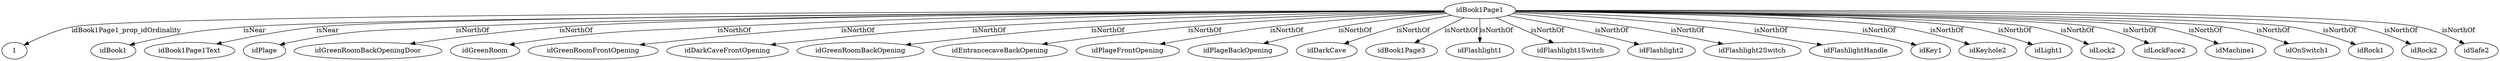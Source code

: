 strict digraph  {
idBook1Page1 [node_type=entity_node];
1 [node_type=property_node];
idBook1 [node_type=entity_node];
idBook1Page1Text [node_type=entity_node];
idPlage [node_type=entity_node];
idGreenRoomBackOpeningDoor [node_type=entity_node];
idGreenRoom [node_type=entity_node];
idGreenRoomFrontOpening [node_type=entity_node];
idDarkCaveFrontOpening [node_type=entity_node];
idGreenRoomBackOpening [node_type=entity_node];
idEntrancecaveBackOpening [node_type=entity_node];
idPlageFrontOpening [node_type=entity_node];
idPlageBackOpening [node_type=entity_node];
idDarkCave [node_type=entity_node];
idBook1Page3 [node_type=entity_node];
idFlashlight1 [node_type=entity_node];
idFlashlight1Switch [node_type=entity_node];
idFlashlight2 [node_type=entity_node];
idFlashlight2Switch [node_type=entity_node];
idFlashlightHandle [node_type=entity_node];
idKey1 [node_type=entity_node];
idKeyhole2 [node_type=entity_node];
idLight1 [node_type=entity_node];
idLock2 [node_type=entity_node];
idLockFace2 [node_type=entity_node];
idMachine1 [node_type=entity_node];
idOnSwitch1 [node_type=entity_node];
idRock1 [node_type=entity_node];
idRock2 [node_type=entity_node];
idSafe2 [node_type=entity_node];
idBook1Page1 -> 1  [edge_type=property, label=idBook1Page1_prop_idOrdinality];
idBook1Page1 -> idBook1  [edge_type=relationship, label=isNear];
idBook1Page1 -> idBook1Page1Text  [edge_type=relationship, label=isNear];
idBook1Page1 -> idPlage  [edge_type=relationship, label=isNorthOf];
idBook1Page1 -> idGreenRoomBackOpeningDoor  [edge_type=relationship, label=isNorthOf];
idBook1Page1 -> idGreenRoom  [edge_type=relationship, label=isNorthOf];
idBook1Page1 -> idGreenRoomFrontOpening  [edge_type=relationship, label=isNorthOf];
idBook1Page1 -> idDarkCaveFrontOpening  [edge_type=relationship, label=isNorthOf];
idBook1Page1 -> idGreenRoomBackOpening  [edge_type=relationship, label=isNorthOf];
idBook1Page1 -> idEntrancecaveBackOpening  [edge_type=relationship, label=isNorthOf];
idBook1Page1 -> idPlageFrontOpening  [edge_type=relationship, label=isNorthOf];
idBook1Page1 -> idPlageBackOpening  [edge_type=relationship, label=isNorthOf];
idBook1Page1 -> idDarkCave  [edge_type=relationship, label=isNorthOf];
idBook1Page1 -> idBook1Page3  [edge_type=relationship, label=isNorthOf];
idBook1Page1 -> idFlashlight1  [edge_type=relationship, label=isNorthOf];
idBook1Page1 -> idFlashlight1Switch  [edge_type=relationship, label=isNorthOf];
idBook1Page1 -> idFlashlight2  [edge_type=relationship, label=isNorthOf];
idBook1Page1 -> idFlashlight2Switch  [edge_type=relationship, label=isNorthOf];
idBook1Page1 -> idFlashlightHandle  [edge_type=relationship, label=isNorthOf];
idBook1Page1 -> idKey1  [edge_type=relationship, label=isNorthOf];
idBook1Page1 -> idKeyhole2  [edge_type=relationship, label=isNorthOf];
idBook1Page1 -> idLight1  [edge_type=relationship, label=isNorthOf];
idBook1Page1 -> idLock2  [edge_type=relationship, label=isNorthOf];
idBook1Page1 -> idLockFace2  [edge_type=relationship, label=isNorthOf];
idBook1Page1 -> idMachine1  [edge_type=relationship, label=isNorthOf];
idBook1Page1 -> idOnSwitch1  [edge_type=relationship, label=isNorthOf];
idBook1Page1 -> idRock1  [edge_type=relationship, label=isNorthOf];
idBook1Page1 -> idRock2  [edge_type=relationship, label=isNorthOf];
idBook1Page1 -> idSafe2  [edge_type=relationship, label=isNorthOf];
}
